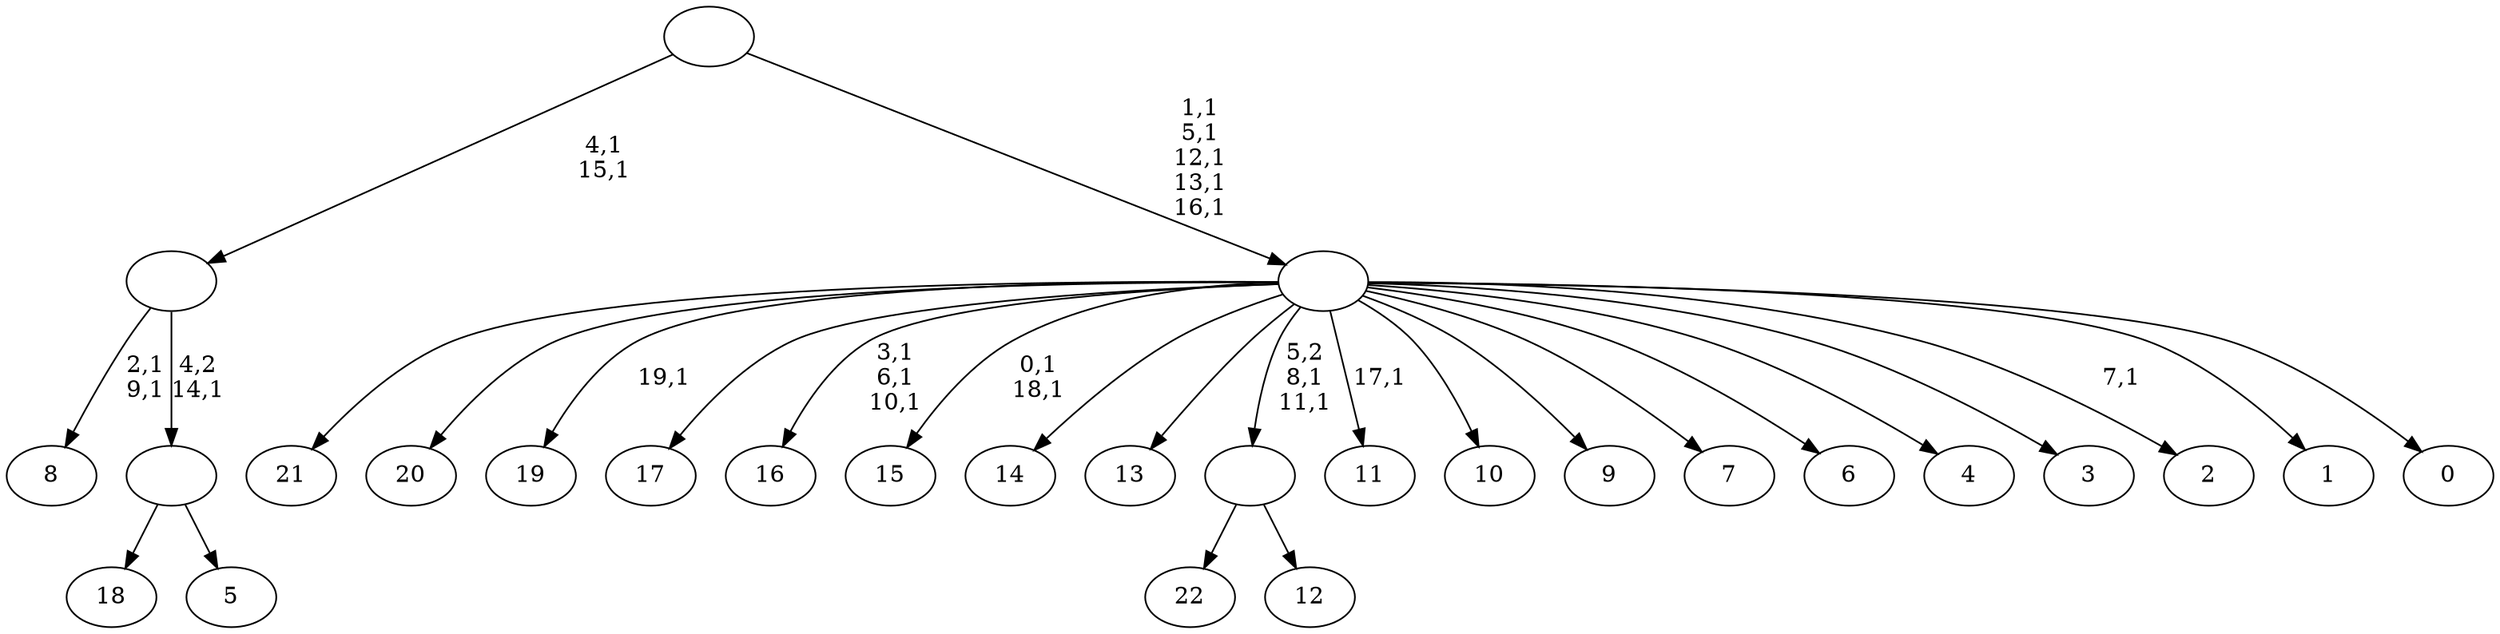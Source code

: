 digraph T {
	43 [label="22"]
	42 [label="21"]
	41 [label="20"]
	40 [label="19"]
	38 [label="18"]
	37 [label="17"]
	36 [label="16"]
	32 [label="15"]
	29 [label="14"]
	28 [label="13"]
	27 [label="12"]
	26 [label=""]
	24 [label="11"]
	22 [label="10"]
	21 [label="9"]
	20 [label="8"]
	17 [label="7"]
	16 [label="6"]
	15 [label="5"]
	14 [label=""]
	13 [label=""]
	11 [label="4"]
	10 [label="3"]
	9 [label="2"]
	7 [label="1"]
	6 [label="0"]
	5 [label=""]
	0 [label=""]
	26 -> 43 [label=""]
	26 -> 27 [label=""]
	14 -> 38 [label=""]
	14 -> 15 [label=""]
	13 -> 20 [label="2,1\n9,1"]
	13 -> 14 [label="4,2\n14,1"]
	5 -> 9 [label="7,1"]
	5 -> 24 [label="17,1"]
	5 -> 26 [label="5,2\n8,1\n11,1"]
	5 -> 32 [label="0,1\n18,1"]
	5 -> 36 [label="3,1\n6,1\n10,1"]
	5 -> 40 [label="19,1"]
	5 -> 42 [label=""]
	5 -> 41 [label=""]
	5 -> 37 [label=""]
	5 -> 29 [label=""]
	5 -> 28 [label=""]
	5 -> 22 [label=""]
	5 -> 21 [label=""]
	5 -> 17 [label=""]
	5 -> 16 [label=""]
	5 -> 11 [label=""]
	5 -> 10 [label=""]
	5 -> 7 [label=""]
	5 -> 6 [label=""]
	0 -> 5 [label="1,1\n5,1\n12,1\n13,1\n16,1"]
	0 -> 13 [label="4,1\n15,1"]
}
